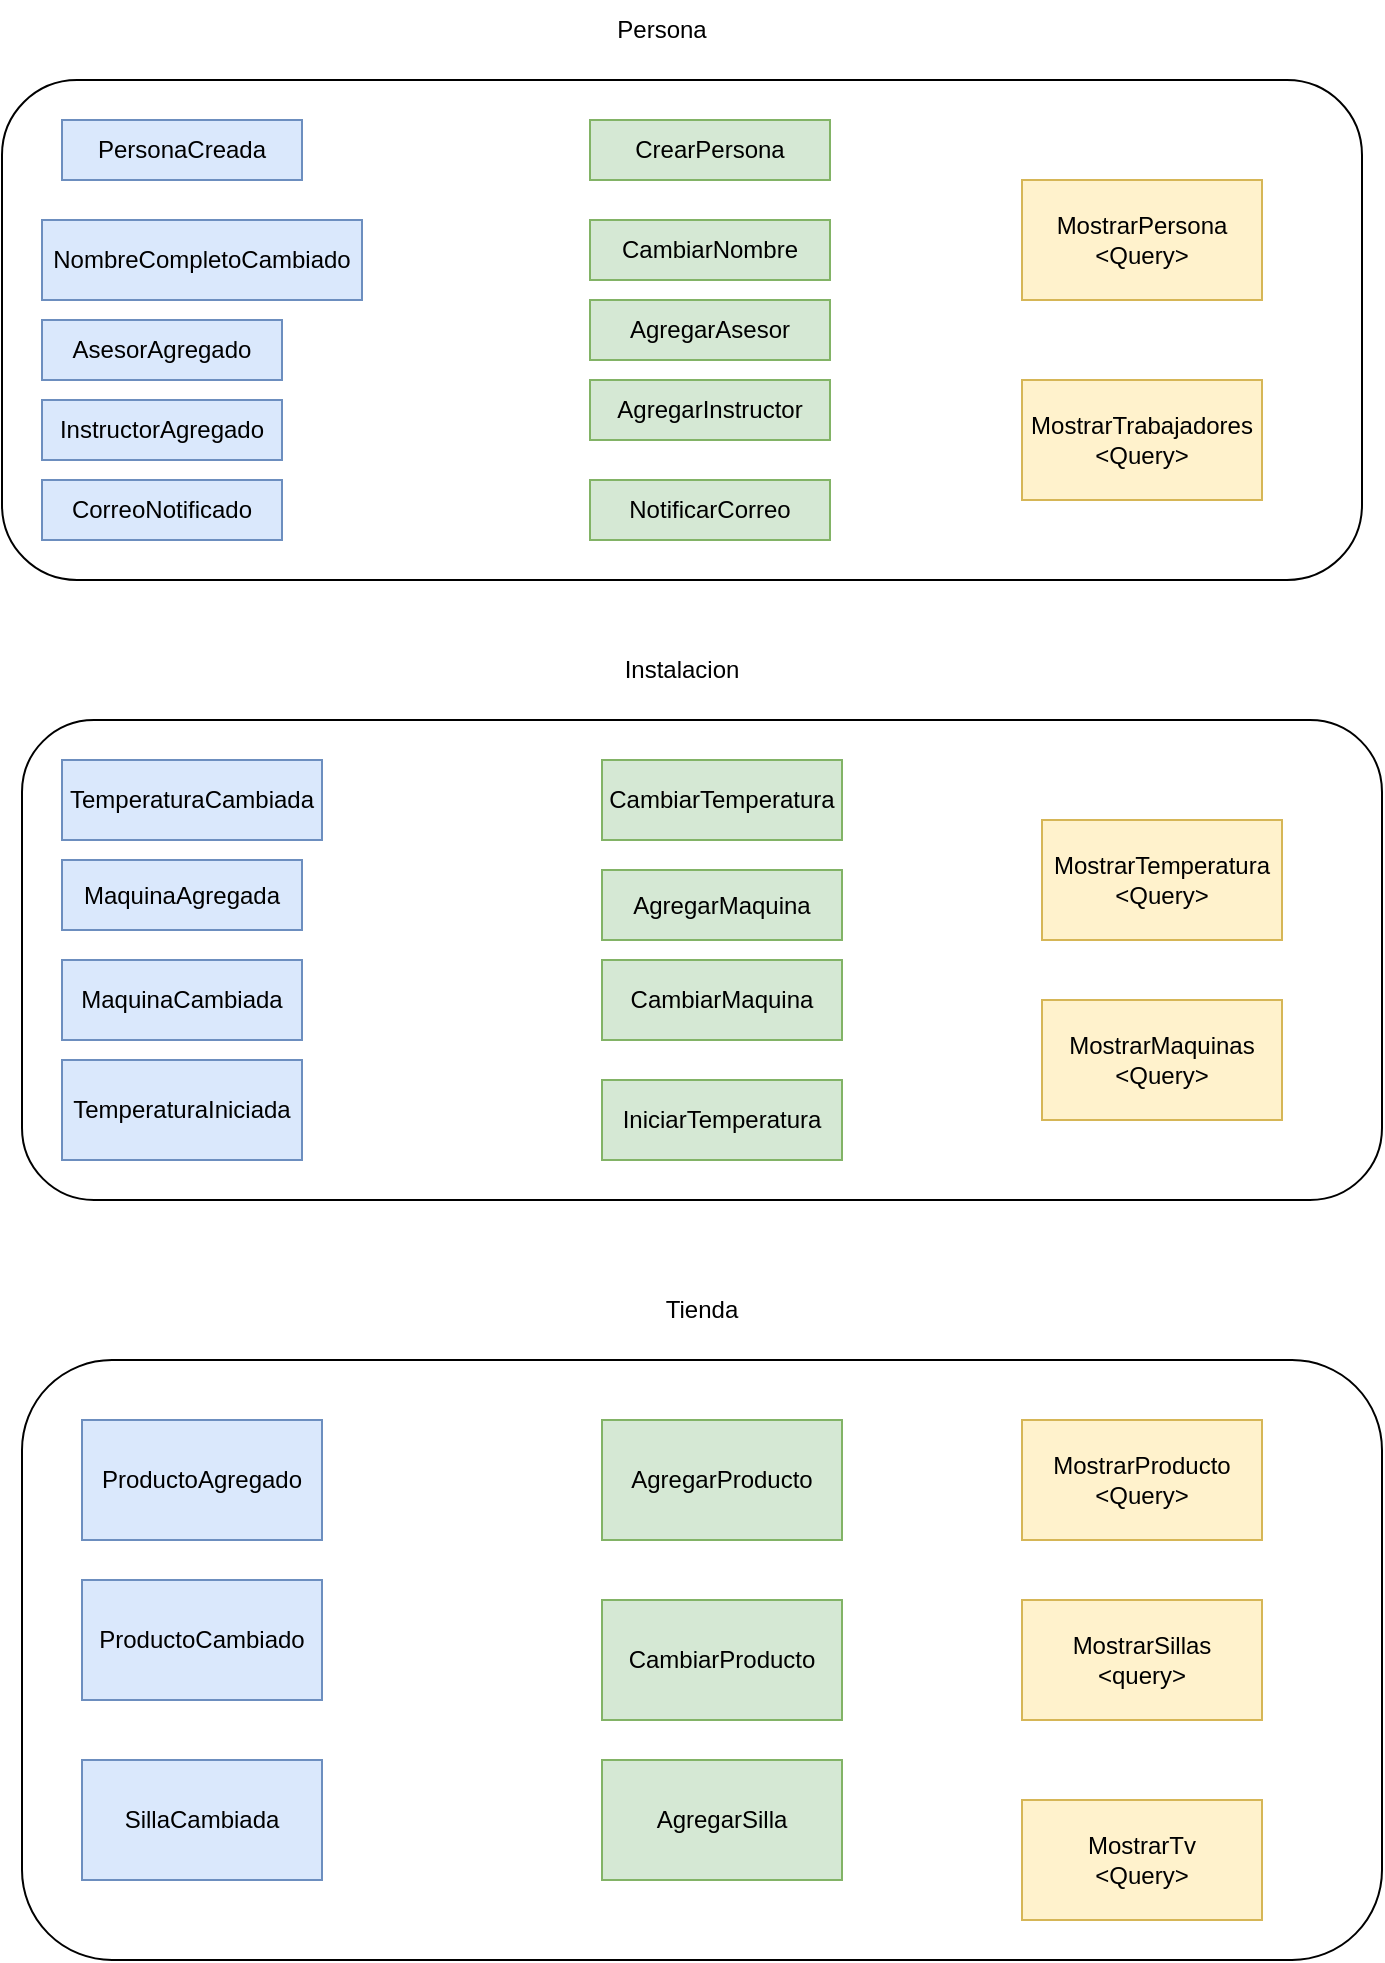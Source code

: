 <mxfile version="20.0.1" type="device"><diagram id="43iua4UAOYqqsKsqMHK_" name="Page-1"><mxGraphModel dx="1896" dy="972" grid="1" gridSize="10" guides="1" tooltips="1" connect="1" arrows="1" fold="1" page="1" pageScale="1" pageWidth="827" pageHeight="1169" math="0" shadow="0"><root><mxCell id="0"/><mxCell id="1" parent="0"/><mxCell id="fPHaJ0DriHzAS_h6Umxc-1" value="" style="rounded=1;whiteSpace=wrap;html=1;" vertex="1" parent="1"><mxGeometry x="60" y="160" width="680" height="250" as="geometry"/></mxCell><mxCell id="fPHaJ0DriHzAS_h6Umxc-2" value="Persona" style="text;html=1;strokeColor=none;fillColor=none;align=center;verticalAlign=middle;whiteSpace=wrap;rounded=0;" vertex="1" parent="1"><mxGeometry x="360" y="120" width="60" height="30" as="geometry"/></mxCell><mxCell id="fPHaJ0DriHzAS_h6Umxc-3" value="Instalacion" style="text;html=1;strokeColor=none;fillColor=none;align=center;verticalAlign=middle;whiteSpace=wrap;rounded=0;" vertex="1" parent="1"><mxGeometry x="370" y="440" width="60" height="30" as="geometry"/></mxCell><mxCell id="fPHaJ0DriHzAS_h6Umxc-4" value="" style="rounded=1;whiteSpace=wrap;html=1;" vertex="1" parent="1"><mxGeometry x="70" y="480" width="680" height="240" as="geometry"/></mxCell><mxCell id="fPHaJ0DriHzAS_h6Umxc-5" value="Tienda" style="text;html=1;strokeColor=none;fillColor=none;align=center;verticalAlign=middle;whiteSpace=wrap;rounded=0;" vertex="1" parent="1"><mxGeometry x="380" y="760" width="60" height="30" as="geometry"/></mxCell><mxCell id="fPHaJ0DriHzAS_h6Umxc-6" value="" style="rounded=1;whiteSpace=wrap;html=1;" vertex="1" parent="1"><mxGeometry x="70" y="800" width="680" height="300" as="geometry"/></mxCell><mxCell id="fPHaJ0DriHzAS_h6Umxc-7" value="PersonaCreada" style="rounded=0;whiteSpace=wrap;html=1;fillColor=#dae8fc;strokeColor=#6c8ebf;" vertex="1" parent="1"><mxGeometry x="90" y="180" width="120" height="30" as="geometry"/></mxCell><mxCell id="fPHaJ0DriHzAS_h6Umxc-8" value="NombreCompletoCambiado" style="rounded=0;whiteSpace=wrap;html=1;fillColor=#dae8fc;strokeColor=#6c8ebf;" vertex="1" parent="1"><mxGeometry x="80" y="230" width="160" height="40" as="geometry"/></mxCell><mxCell id="fPHaJ0DriHzAS_h6Umxc-9" value="AsesorAgregado" style="rounded=0;whiteSpace=wrap;html=1;fillColor=#dae8fc;strokeColor=#6c8ebf;" vertex="1" parent="1"><mxGeometry x="80" y="280" width="120" height="30" as="geometry"/></mxCell><mxCell id="fPHaJ0DriHzAS_h6Umxc-10" value="InstructorAgregado" style="rounded=0;whiteSpace=wrap;html=1;fillColor=#dae8fc;strokeColor=#6c8ebf;" vertex="1" parent="1"><mxGeometry x="80" y="320" width="120" height="30" as="geometry"/></mxCell><mxCell id="fPHaJ0DriHzAS_h6Umxc-11" value="CorreoNotificado" style="rounded=0;whiteSpace=wrap;html=1;fillColor=#dae8fc;strokeColor=#6c8ebf;" vertex="1" parent="1"><mxGeometry x="80" y="360" width="120" height="30" as="geometry"/></mxCell><mxCell id="fPHaJ0DriHzAS_h6Umxc-12" value="CrearPersona" style="rounded=0;whiteSpace=wrap;html=1;fillColor=#d5e8d4;strokeColor=#82b366;" vertex="1" parent="1"><mxGeometry x="354" y="180" width="120" height="30" as="geometry"/></mxCell><mxCell id="fPHaJ0DriHzAS_h6Umxc-13" value="CambiarNombre" style="rounded=0;whiteSpace=wrap;html=1;fillColor=#d5e8d4;strokeColor=#82b366;" vertex="1" parent="1"><mxGeometry x="354" y="230" width="120" height="30" as="geometry"/></mxCell><mxCell id="fPHaJ0DriHzAS_h6Umxc-14" value="AgregarAsesor" style="rounded=0;whiteSpace=wrap;html=1;fillColor=#d5e8d4;strokeColor=#82b366;" vertex="1" parent="1"><mxGeometry x="354" y="270" width="120" height="30" as="geometry"/></mxCell><mxCell id="fPHaJ0DriHzAS_h6Umxc-15" value="AgregarInstructor" style="rounded=0;whiteSpace=wrap;html=1;fillColor=#d5e8d4;strokeColor=#82b366;" vertex="1" parent="1"><mxGeometry x="354" y="310" width="120" height="30" as="geometry"/></mxCell><mxCell id="fPHaJ0DriHzAS_h6Umxc-16" value="NotificarCorreo" style="rounded=0;whiteSpace=wrap;html=1;fillColor=#d5e8d4;strokeColor=#82b366;" vertex="1" parent="1"><mxGeometry x="354" y="360" width="120" height="30" as="geometry"/></mxCell><mxCell id="fPHaJ0DriHzAS_h6Umxc-17" value="MostrarPersona&lt;br&gt;&amp;lt;Query&amp;gt;" style="rounded=0;whiteSpace=wrap;html=1;fillColor=#fff2cc;strokeColor=#d6b656;" vertex="1" parent="1"><mxGeometry x="570" y="210" width="120" height="60" as="geometry"/></mxCell><mxCell id="fPHaJ0DriHzAS_h6Umxc-18" value="MostrarTrabajadores&lt;br&gt;&amp;lt;Query&amp;gt;" style="rounded=0;whiteSpace=wrap;html=1;fillColor=#fff2cc;strokeColor=#d6b656;" vertex="1" parent="1"><mxGeometry x="570" y="310" width="120" height="60" as="geometry"/></mxCell><mxCell id="fPHaJ0DriHzAS_h6Umxc-19" value="TemperaturaCambiada" style="rounded=0;whiteSpace=wrap;html=1;fillColor=#dae8fc;strokeColor=#6c8ebf;" vertex="1" parent="1"><mxGeometry x="90" y="500" width="130" height="40" as="geometry"/></mxCell><mxCell id="fPHaJ0DriHzAS_h6Umxc-20" value="TemperaturaIniciada" style="rounded=0;whiteSpace=wrap;html=1;fillColor=#dae8fc;strokeColor=#6c8ebf;" vertex="1" parent="1"><mxGeometry x="90" y="650" width="120" height="50" as="geometry"/></mxCell><mxCell id="fPHaJ0DriHzAS_h6Umxc-21" value="MaquinaAgregada" style="rounded=0;whiteSpace=wrap;html=1;fillColor=#dae8fc;strokeColor=#6c8ebf;" vertex="1" parent="1"><mxGeometry x="90" y="550" width="120" height="35" as="geometry"/></mxCell><mxCell id="fPHaJ0DriHzAS_h6Umxc-22" value="CambiarMaquina" style="rounded=0;whiteSpace=wrap;html=1;fillColor=#d5e8d4;strokeColor=#82b366;" vertex="1" parent="1"><mxGeometry x="360" y="600" width="120" height="40" as="geometry"/></mxCell><mxCell id="fPHaJ0DriHzAS_h6Umxc-23" value="CambiarTemperatura" style="rounded=0;whiteSpace=wrap;html=1;fillColor=#d5e8d4;strokeColor=#82b366;" vertex="1" parent="1"><mxGeometry x="360" y="500" width="120" height="40" as="geometry"/></mxCell><mxCell id="fPHaJ0DriHzAS_h6Umxc-24" value="MaquinaCambiada" style="rounded=0;whiteSpace=wrap;html=1;fillColor=#dae8fc;strokeColor=#6c8ebf;" vertex="1" parent="1"><mxGeometry x="90" y="600" width="120" height="40" as="geometry"/></mxCell><mxCell id="fPHaJ0DriHzAS_h6Umxc-25" value="AgregarMaquina" style="rounded=0;whiteSpace=wrap;html=1;fillColor=#d5e8d4;strokeColor=#82b366;" vertex="1" parent="1"><mxGeometry x="360" y="555" width="120" height="35" as="geometry"/></mxCell><mxCell id="fPHaJ0DriHzAS_h6Umxc-26" value="IniciarTemperatura" style="rounded=0;whiteSpace=wrap;html=1;fillColor=#d5e8d4;strokeColor=#82b366;" vertex="1" parent="1"><mxGeometry x="360" y="660" width="120" height="40" as="geometry"/></mxCell><mxCell id="fPHaJ0DriHzAS_h6Umxc-27" value="MostrarTemperatura&lt;br&gt;&amp;lt;Query&amp;gt;" style="rounded=0;whiteSpace=wrap;html=1;fillColor=#fff2cc;strokeColor=#d6b656;" vertex="1" parent="1"><mxGeometry x="580" y="530" width="120" height="60" as="geometry"/></mxCell><mxCell id="fPHaJ0DriHzAS_h6Umxc-28" value="MostrarMaquinas&lt;br&gt;&amp;lt;Query&amp;gt;" style="rounded=0;whiteSpace=wrap;html=1;fillColor=#fff2cc;strokeColor=#d6b656;" vertex="1" parent="1"><mxGeometry x="580" y="620" width="120" height="60" as="geometry"/></mxCell><mxCell id="fPHaJ0DriHzAS_h6Umxc-29" value="ProductoAgregado" style="rounded=0;whiteSpace=wrap;html=1;fillColor=#dae8fc;strokeColor=#6c8ebf;" vertex="1" parent="1"><mxGeometry x="100" y="830" width="120" height="60" as="geometry"/></mxCell><mxCell id="fPHaJ0DriHzAS_h6Umxc-30" value="ProductoCambiado" style="rounded=0;whiteSpace=wrap;html=1;fillColor=#dae8fc;strokeColor=#6c8ebf;" vertex="1" parent="1"><mxGeometry x="100" y="910" width="120" height="60" as="geometry"/></mxCell><mxCell id="fPHaJ0DriHzAS_h6Umxc-31" value="SillaCambiada" style="rounded=0;whiteSpace=wrap;html=1;fillColor=#dae8fc;strokeColor=#6c8ebf;" vertex="1" parent="1"><mxGeometry x="100" y="1000" width="120" height="60" as="geometry"/></mxCell><mxCell id="fPHaJ0DriHzAS_h6Umxc-32" value="AgregarProducto" style="rounded=0;whiteSpace=wrap;html=1;fillColor=#d5e8d4;strokeColor=#82b366;" vertex="1" parent="1"><mxGeometry x="360" y="830" width="120" height="60" as="geometry"/></mxCell><mxCell id="fPHaJ0DriHzAS_h6Umxc-33" value="CambiarProducto" style="rounded=0;whiteSpace=wrap;html=1;fillColor=#d5e8d4;strokeColor=#82b366;" vertex="1" parent="1"><mxGeometry x="360" y="920" width="120" height="60" as="geometry"/></mxCell><mxCell id="fPHaJ0DriHzAS_h6Umxc-34" value="AgregarSilla" style="rounded=0;whiteSpace=wrap;html=1;fillColor=#d5e8d4;strokeColor=#82b366;" vertex="1" parent="1"><mxGeometry x="360" y="1000" width="120" height="60" as="geometry"/></mxCell><mxCell id="fPHaJ0DriHzAS_h6Umxc-35" value="MostrarProducto&lt;br&gt;&amp;lt;Query&amp;gt;" style="rounded=0;whiteSpace=wrap;html=1;fillColor=#fff2cc;strokeColor=#d6b656;" vertex="1" parent="1"><mxGeometry x="570" y="830" width="120" height="60" as="geometry"/></mxCell><mxCell id="fPHaJ0DriHzAS_h6Umxc-36" value="MostrarSillas&lt;br&gt;&amp;lt;query&amp;gt;" style="rounded=0;whiteSpace=wrap;html=1;fillColor=#fff2cc;strokeColor=#d6b656;" vertex="1" parent="1"><mxGeometry x="570" y="920" width="120" height="60" as="geometry"/></mxCell><mxCell id="fPHaJ0DriHzAS_h6Umxc-37" value="MostrarTv&lt;br&gt;&amp;lt;Query&amp;gt;" style="rounded=0;whiteSpace=wrap;html=1;fillColor=#fff2cc;strokeColor=#d6b656;" vertex="1" parent="1"><mxGeometry x="570" y="1020" width="120" height="60" as="geometry"/></mxCell></root></mxGraphModel></diagram></mxfile>